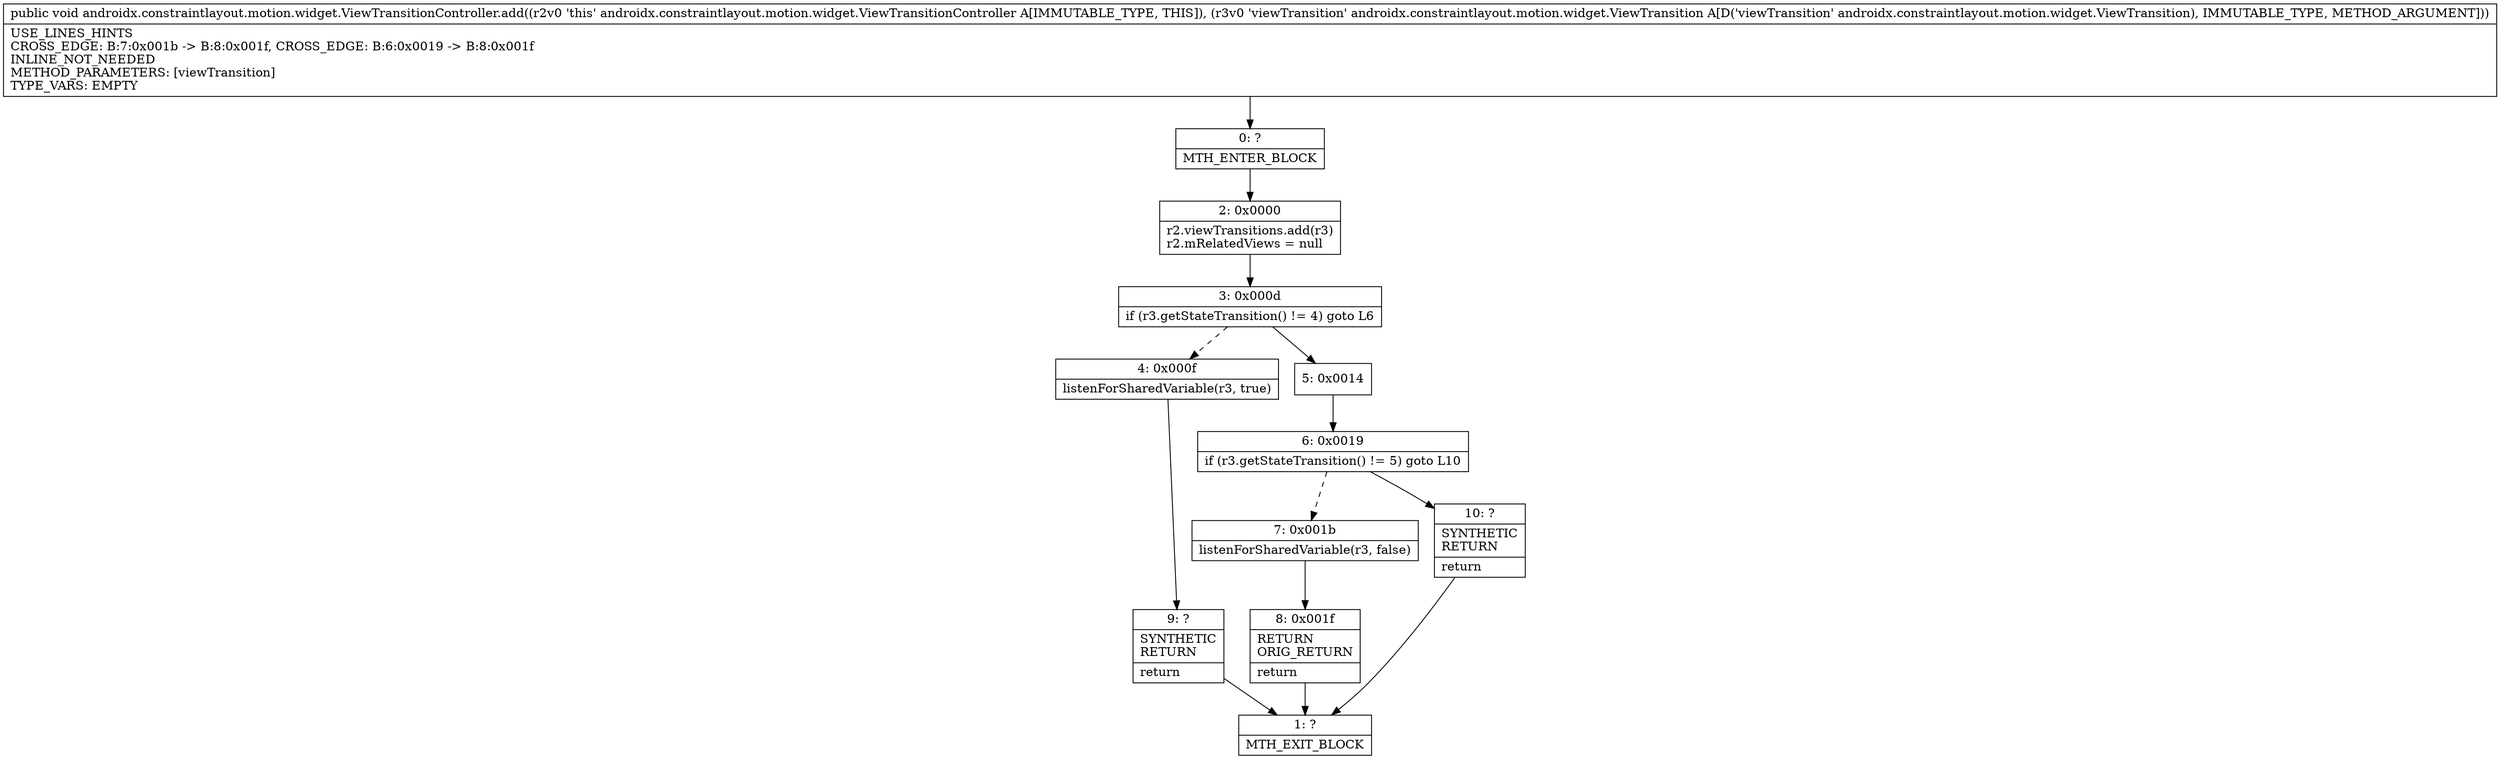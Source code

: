 digraph "CFG forandroidx.constraintlayout.motion.widget.ViewTransitionController.add(Landroidx\/constraintlayout\/motion\/widget\/ViewTransition;)V" {
Node_0 [shape=record,label="{0\:\ ?|MTH_ENTER_BLOCK\l}"];
Node_2 [shape=record,label="{2\:\ 0x0000|r2.viewTransitions.add(r3)\lr2.mRelatedViews = null\l}"];
Node_3 [shape=record,label="{3\:\ 0x000d|if (r3.getStateTransition() != 4) goto L6\l}"];
Node_4 [shape=record,label="{4\:\ 0x000f|listenForSharedVariable(r3, true)\l}"];
Node_9 [shape=record,label="{9\:\ ?|SYNTHETIC\lRETURN\l|return\l}"];
Node_1 [shape=record,label="{1\:\ ?|MTH_EXIT_BLOCK\l}"];
Node_5 [shape=record,label="{5\:\ 0x0014}"];
Node_6 [shape=record,label="{6\:\ 0x0019|if (r3.getStateTransition() != 5) goto L10\l}"];
Node_7 [shape=record,label="{7\:\ 0x001b|listenForSharedVariable(r3, false)\l}"];
Node_8 [shape=record,label="{8\:\ 0x001f|RETURN\lORIG_RETURN\l|return\l}"];
Node_10 [shape=record,label="{10\:\ ?|SYNTHETIC\lRETURN\l|return\l}"];
MethodNode[shape=record,label="{public void androidx.constraintlayout.motion.widget.ViewTransitionController.add((r2v0 'this' androidx.constraintlayout.motion.widget.ViewTransitionController A[IMMUTABLE_TYPE, THIS]), (r3v0 'viewTransition' androidx.constraintlayout.motion.widget.ViewTransition A[D('viewTransition' androidx.constraintlayout.motion.widget.ViewTransition), IMMUTABLE_TYPE, METHOD_ARGUMENT]))  | USE_LINES_HINTS\lCROSS_EDGE: B:7:0x001b \-\> B:8:0x001f, CROSS_EDGE: B:6:0x0019 \-\> B:8:0x001f\lINLINE_NOT_NEEDED\lMETHOD_PARAMETERS: [viewTransition]\lTYPE_VARS: EMPTY\l}"];
MethodNode -> Node_0;Node_0 -> Node_2;
Node_2 -> Node_3;
Node_3 -> Node_4[style=dashed];
Node_3 -> Node_5;
Node_4 -> Node_9;
Node_9 -> Node_1;
Node_5 -> Node_6;
Node_6 -> Node_7[style=dashed];
Node_6 -> Node_10;
Node_7 -> Node_8;
Node_8 -> Node_1;
Node_10 -> Node_1;
}


